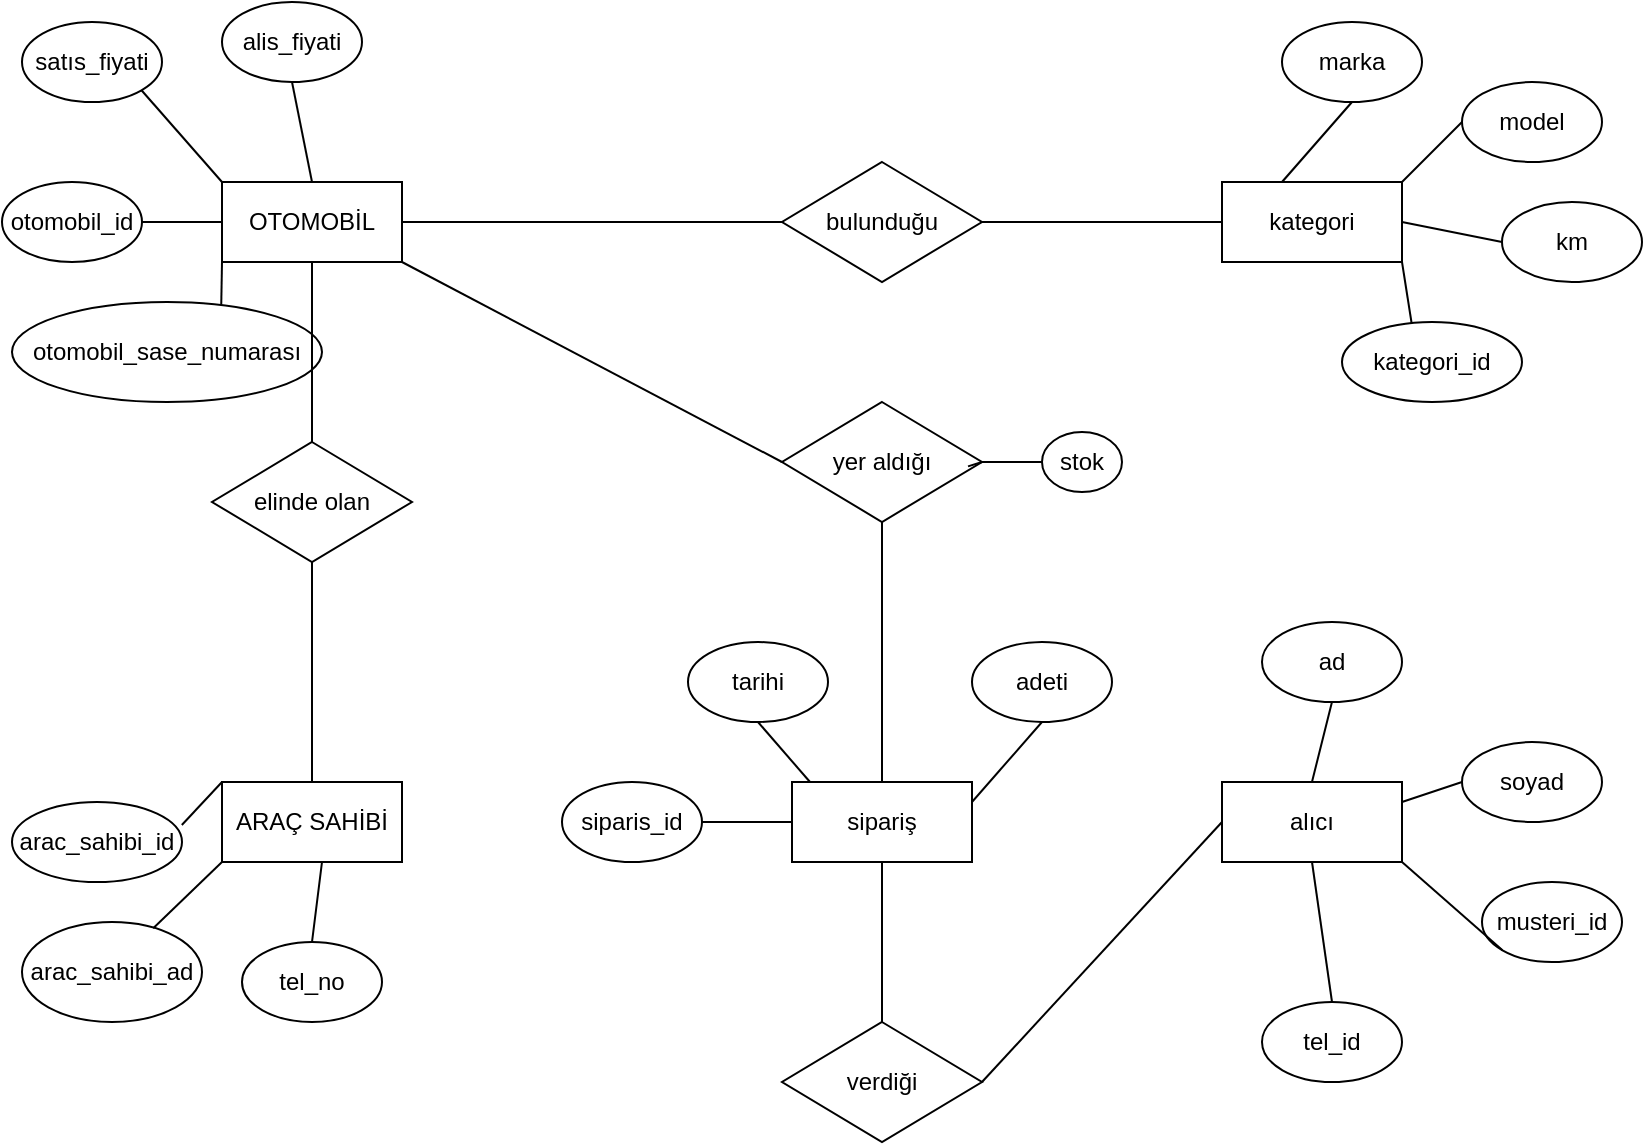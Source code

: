 <mxfile version="13.0.1" type="device"><diagram id="C5RBs43oDa-KdzZeNtuy" name="Page-1"><mxGraphModel dx="1038" dy="548" grid="1" gridSize="10" guides="1" tooltips="1" connect="1" arrows="1" fold="1" page="1" pageScale="1" pageWidth="827" pageHeight="1169" math="0" shadow="0"><root><mxCell id="WIyWlLk6GJQsqaUBKTNV-0"/><mxCell id="WIyWlLk6GJQsqaUBKTNV-1" parent="WIyWlLk6GJQsqaUBKTNV-0"/><mxCell id="iyV6Q5eZlScmUaDpqly0-1" value="OTOMOBİL" style="rounded=0;whiteSpace=wrap;html=1;" parent="WIyWlLk6GJQsqaUBKTNV-1" vertex="1"><mxGeometry x="110" y="100" width="90" height="40" as="geometry"/></mxCell><mxCell id="iyV6Q5eZlScmUaDpqly0-6" value="ARAÇ SAHİBİ" style="rounded=0;whiteSpace=wrap;html=1;" parent="WIyWlLk6GJQsqaUBKTNV-1" vertex="1"><mxGeometry x="110" y="400" width="90" height="40" as="geometry"/></mxCell><mxCell id="iyV6Q5eZlScmUaDpqly0-7" value="alıcı" style="rounded=0;whiteSpace=wrap;html=1;" parent="WIyWlLk6GJQsqaUBKTNV-1" vertex="1"><mxGeometry x="610" y="400" width="90" height="40" as="geometry"/></mxCell><mxCell id="iyV6Q5eZlScmUaDpqly0-8" value="kategori" style="rounded=0;whiteSpace=wrap;html=1;" parent="WIyWlLk6GJQsqaUBKTNV-1" vertex="1"><mxGeometry x="610" y="100" width="90" height="40" as="geometry"/></mxCell><mxCell id="iyV6Q5eZlScmUaDpqly0-19" value="sipariş" style="rounded=0;whiteSpace=wrap;html=1;" parent="WIyWlLk6GJQsqaUBKTNV-1" vertex="1"><mxGeometry x="395" y="400" width="90" height="40" as="geometry"/></mxCell><mxCell id="iyV6Q5eZlScmUaDpqly0-37" value="satıs_fiyati" style="ellipse;whiteSpace=wrap;html=1;" parent="WIyWlLk6GJQsqaUBKTNV-1" vertex="1"><mxGeometry x="10" y="20" width="70" height="40" as="geometry"/></mxCell><mxCell id="iyV6Q5eZlScmUaDpqly0-38" value="otomobil_sase_numarası" style="ellipse;whiteSpace=wrap;html=1;" parent="WIyWlLk6GJQsqaUBKTNV-1" vertex="1"><mxGeometry x="5" y="160" width="155" height="50" as="geometry"/></mxCell><mxCell id="iyV6Q5eZlScmUaDpqly0-39" value="alis_fiyati" style="ellipse;whiteSpace=wrap;html=1;" parent="WIyWlLk6GJQsqaUBKTNV-1" vertex="1"><mxGeometry x="110" y="10" width="70" height="40" as="geometry"/></mxCell><mxCell id="iyV6Q5eZlScmUaDpqly0-53" value="tel_no" style="ellipse;whiteSpace=wrap;html=1;" parent="WIyWlLk6GJQsqaUBKTNV-1" vertex="1"><mxGeometry x="120" y="480" width="70" height="40" as="geometry"/></mxCell><mxCell id="iyV6Q5eZlScmUaDpqly0-54" value="arac_sahibi_ad" style="ellipse;whiteSpace=wrap;html=1;" parent="WIyWlLk6GJQsqaUBKTNV-1" vertex="1"><mxGeometry x="10" y="470" width="90" height="50" as="geometry"/></mxCell><mxCell id="iyV6Q5eZlScmUaDpqly0-55" value="arac_sahibi_id" style="ellipse;whiteSpace=wrap;html=1;" parent="WIyWlLk6GJQsqaUBKTNV-1" vertex="1"><mxGeometry x="5" y="410" width="85" height="40" as="geometry"/></mxCell><mxCell id="iyV6Q5eZlScmUaDpqly0-56" value="otomobil_id" style="ellipse;whiteSpace=wrap;html=1;" parent="WIyWlLk6GJQsqaUBKTNV-1" vertex="1"><mxGeometry y="100" width="70" height="40" as="geometry"/></mxCell><mxCell id="iyV6Q5eZlScmUaDpqly0-61" value="" style="endArrow=none;html=1;entryX=0.5;entryY=1;entryDx=0;entryDy=0;exitX=0.5;exitY=0;exitDx=0;exitDy=0;" parent="WIyWlLk6GJQsqaUBKTNV-1" source="iyV6Q5eZlScmUaDpqly0-1" target="iyV6Q5eZlScmUaDpqly0-39" edge="1"><mxGeometry width="50" height="50" relative="1" as="geometry"><mxPoint x="240" y="170" as="sourcePoint"/><mxPoint x="290" y="120" as="targetPoint"/></mxGeometry></mxCell><mxCell id="iyV6Q5eZlScmUaDpqly0-63" value="" style="endArrow=none;html=1;entryX=0;entryY=1;entryDx=0;entryDy=0;exitX=0.675;exitY=0.027;exitDx=0;exitDy=0;exitPerimeter=0;" parent="WIyWlLk6GJQsqaUBKTNV-1" source="iyV6Q5eZlScmUaDpqly0-38" target="iyV6Q5eZlScmUaDpqly0-1" edge="1"><mxGeometry width="50" height="50" relative="1" as="geometry"><mxPoint x="120" y="170" as="sourcePoint"/><mxPoint x="150" y="150" as="targetPoint"/></mxGeometry></mxCell><mxCell id="iyV6Q5eZlScmUaDpqly0-65" value="" style="endArrow=none;html=1;entryX=1;entryY=0.5;entryDx=0;entryDy=0;exitX=0;exitY=0.5;exitDx=0;exitDy=0;" parent="WIyWlLk6GJQsqaUBKTNV-1" source="iyV6Q5eZlScmUaDpqly0-1" target="iyV6Q5eZlScmUaDpqly0-56" edge="1"><mxGeometry width="50" height="50" relative="1" as="geometry"><mxPoint x="120" y="170" as="sourcePoint"/><mxPoint x="170" y="120" as="targetPoint"/></mxGeometry></mxCell><mxCell id="iyV6Q5eZlScmUaDpqly0-66" value="" style="endArrow=none;html=1;exitX=1;exitY=1;exitDx=0;exitDy=0;entryX=0;entryY=0;entryDx=0;entryDy=0;" parent="WIyWlLk6GJQsqaUBKTNV-1" source="iyV6Q5eZlScmUaDpqly0-37" target="iyV6Q5eZlScmUaDpqly0-1" edge="1"><mxGeometry width="50" height="50" relative="1" as="geometry"><mxPoint x="70" y="100" as="sourcePoint"/><mxPoint x="120" y="50" as="targetPoint"/></mxGeometry></mxCell><mxCell id="iyV6Q5eZlScmUaDpqly0-67" value="elinde olan" style="rhombus;whiteSpace=wrap;html=1;" parent="WIyWlLk6GJQsqaUBKTNV-1" vertex="1"><mxGeometry x="105" y="230" width="100" height="60" as="geometry"/></mxCell><mxCell id="iyV6Q5eZlScmUaDpqly0-68" value="bulunduğu" style="rhombus;whiteSpace=wrap;html=1;" parent="WIyWlLk6GJQsqaUBKTNV-1" vertex="1"><mxGeometry x="390" y="90" width="100" height="60" as="geometry"/></mxCell><mxCell id="iyV6Q5eZlScmUaDpqly0-69" value="verdiği" style="rhombus;whiteSpace=wrap;html=1;" parent="WIyWlLk6GJQsqaUBKTNV-1" vertex="1"><mxGeometry x="390" y="520" width="100" height="60" as="geometry"/></mxCell><mxCell id="iyV6Q5eZlScmUaDpqly0-70" value="yer aldığı" style="rhombus;whiteSpace=wrap;html=1;" parent="WIyWlLk6GJQsqaUBKTNV-1" vertex="1"><mxGeometry x="390" y="210" width="100" height="60" as="geometry"/></mxCell><mxCell id="iyV6Q5eZlScmUaDpqly0-72" value="" style="endArrow=none;html=1;exitX=0.5;exitY=0;exitDx=0;exitDy=0;entryX=0.5;entryY=1;entryDx=0;entryDy=0;" parent="WIyWlLk6GJQsqaUBKTNV-1" source="iyV6Q5eZlScmUaDpqly0-67" target="iyV6Q5eZlScmUaDpqly0-1" edge="1"><mxGeometry width="50" height="50" relative="1" as="geometry"><mxPoint x="780" y="460" as="sourcePoint"/><mxPoint x="830" y="410" as="targetPoint"/></mxGeometry></mxCell><mxCell id="iyV6Q5eZlScmUaDpqly0-73" value="" style="endArrow=none;html=1;exitX=0.5;exitY=0;exitDx=0;exitDy=0;entryX=0.5;entryY=1;entryDx=0;entryDy=0;" parent="WIyWlLk6GJQsqaUBKTNV-1" source="iyV6Q5eZlScmUaDpqly0-6" target="iyV6Q5eZlScmUaDpqly0-67" edge="1"><mxGeometry width="50" height="50" relative="1" as="geometry"><mxPoint x="140" y="360" as="sourcePoint"/><mxPoint x="160" y="300" as="targetPoint"/></mxGeometry></mxCell><mxCell id="iyV6Q5eZlScmUaDpqly0-75" value="" style="endArrow=none;html=1;exitX=0.999;exitY=0.288;exitDx=0;exitDy=0;exitPerimeter=0;" parent="WIyWlLk6GJQsqaUBKTNV-1" source="iyV6Q5eZlScmUaDpqly0-55" edge="1"><mxGeometry width="50" height="50" relative="1" as="geometry"><mxPoint x="60" y="450" as="sourcePoint"/><mxPoint x="110" y="400" as="targetPoint"/></mxGeometry></mxCell><mxCell id="iyV6Q5eZlScmUaDpqly0-76" value="" style="endArrow=none;html=1;entryX=0;entryY=1;entryDx=0;entryDy=0;exitX=0.729;exitY=0.063;exitDx=0;exitDy=0;exitPerimeter=0;" parent="WIyWlLk6GJQsqaUBKTNV-1" source="iyV6Q5eZlScmUaDpqly0-54" target="iyV6Q5eZlScmUaDpqly0-6" edge="1"><mxGeometry width="50" height="50" relative="1" as="geometry"><mxPoint x="90" y="480" as="sourcePoint"/><mxPoint x="180" y="440" as="targetPoint"/></mxGeometry></mxCell><mxCell id="iyV6Q5eZlScmUaDpqly0-77" value="" style="endArrow=none;html=1;exitX=0.5;exitY=0;exitDx=0;exitDy=0;" parent="WIyWlLk6GJQsqaUBKTNV-1" source="iyV6Q5eZlScmUaDpqly0-53" edge="1"><mxGeometry width="50" height="50" relative="1" as="geometry"><mxPoint x="110" y="490" as="sourcePoint"/><mxPoint x="160" y="440" as="targetPoint"/></mxGeometry></mxCell><mxCell id="iyV6Q5eZlScmUaDpqly0-78" value="" style="endArrow=none;html=1;exitX=1;exitY=0.5;exitDx=0;exitDy=0;entryX=0;entryY=0.5;entryDx=0;entryDy=0;" parent="WIyWlLk6GJQsqaUBKTNV-1" source="iyV6Q5eZlScmUaDpqly0-1" target="iyV6Q5eZlScmUaDpqly0-68" edge="1"><mxGeometry width="50" height="50" relative="1" as="geometry"><mxPoint x="270" y="150" as="sourcePoint"/><mxPoint x="320" y="100" as="targetPoint"/></mxGeometry></mxCell><mxCell id="iyV6Q5eZlScmUaDpqly0-79" value="" style="endArrow=none;html=1;exitX=1;exitY=1;exitDx=0;exitDy=0;entryX=0;entryY=0.5;entryDx=0;entryDy=0;" parent="WIyWlLk6GJQsqaUBKTNV-1" source="iyV6Q5eZlScmUaDpqly0-1" target="iyV6Q5eZlScmUaDpqly0-70" edge="1"><mxGeometry width="50" height="50" relative="1" as="geometry"><mxPoint x="240" y="210" as="sourcePoint"/><mxPoint x="290" y="160" as="targetPoint"/></mxGeometry></mxCell><mxCell id="iyV6Q5eZlScmUaDpqly0-80" value="" style="endArrow=none;html=1;exitX=1;exitY=0.5;exitDx=0;exitDy=0;" parent="WIyWlLk6GJQsqaUBKTNV-1" source="iyV6Q5eZlScmUaDpqly0-70" edge="1"><mxGeometry width="50" height="50" relative="1" as="geometry"><mxPoint x="490" y="270" as="sourcePoint"/><mxPoint x="483.017" y="242.184" as="targetPoint"/></mxGeometry></mxCell><mxCell id="iyV6Q5eZlScmUaDpqly0-82" value="stok" style="ellipse;whiteSpace=wrap;html=1;" parent="WIyWlLk6GJQsqaUBKTNV-1" vertex="1"><mxGeometry x="520" y="225" width="40" height="30" as="geometry"/></mxCell><mxCell id="iyV6Q5eZlScmUaDpqly0-83" value="" style="endArrow=none;html=1;exitX=1;exitY=0.5;exitDx=0;exitDy=0;entryX=0;entryY=0.5;entryDx=0;entryDy=0;" parent="WIyWlLk6GJQsqaUBKTNV-1" source="iyV6Q5eZlScmUaDpqly0-70" target="iyV6Q5eZlScmUaDpqly0-82" edge="1"><mxGeometry width="50" height="50" relative="1" as="geometry"><mxPoint x="330" y="350" as="sourcePoint"/><mxPoint x="380" y="300" as="targetPoint"/></mxGeometry></mxCell><mxCell id="iyV6Q5eZlScmUaDpqly0-84" value="adeti" style="ellipse;whiteSpace=wrap;html=1;" parent="WIyWlLk6GJQsqaUBKTNV-1" vertex="1"><mxGeometry x="485" y="330" width="70" height="40" as="geometry"/></mxCell><mxCell id="iyV6Q5eZlScmUaDpqly0-85" value="tarihi" style="ellipse;whiteSpace=wrap;html=1;" parent="WIyWlLk6GJQsqaUBKTNV-1" vertex="1"><mxGeometry x="343" y="330" width="70" height="40" as="geometry"/></mxCell><mxCell id="iyV6Q5eZlScmUaDpqly0-86" value="siparis_id" style="ellipse;whiteSpace=wrap;html=1;" parent="WIyWlLk6GJQsqaUBKTNV-1" vertex="1"><mxGeometry x="280" y="400" width="70" height="40" as="geometry"/></mxCell><mxCell id="iyV6Q5eZlScmUaDpqly0-87" value="km" style="ellipse;whiteSpace=wrap;html=1;" parent="WIyWlLk6GJQsqaUBKTNV-1" vertex="1"><mxGeometry x="750" y="110" width="70" height="40" as="geometry"/></mxCell><mxCell id="iyV6Q5eZlScmUaDpqly0-88" value="model" style="ellipse;whiteSpace=wrap;html=1;" parent="WIyWlLk6GJQsqaUBKTNV-1" vertex="1"><mxGeometry x="730" y="50" width="70" height="40" as="geometry"/></mxCell><mxCell id="iyV6Q5eZlScmUaDpqly0-89" value="marka" style="ellipse;whiteSpace=wrap;html=1;" parent="WIyWlLk6GJQsqaUBKTNV-1" vertex="1"><mxGeometry x="640" y="20" width="70" height="40" as="geometry"/></mxCell><mxCell id="iyV6Q5eZlScmUaDpqly0-90" value="kategori_id" style="ellipse;whiteSpace=wrap;html=1;" parent="WIyWlLk6GJQsqaUBKTNV-1" vertex="1"><mxGeometry x="670" y="170" width="90" height="40" as="geometry"/></mxCell><mxCell id="iyV6Q5eZlScmUaDpqly0-91" value="soyad" style="ellipse;whiteSpace=wrap;html=1;" parent="WIyWlLk6GJQsqaUBKTNV-1" vertex="1"><mxGeometry x="730" y="380" width="70" height="40" as="geometry"/></mxCell><mxCell id="iyV6Q5eZlScmUaDpqly0-93" value="tel_id" style="ellipse;whiteSpace=wrap;html=1;" parent="WIyWlLk6GJQsqaUBKTNV-1" vertex="1"><mxGeometry x="630" y="510" width="70" height="40" as="geometry"/></mxCell><mxCell id="iyV6Q5eZlScmUaDpqly0-94" value="ad" style="ellipse;whiteSpace=wrap;html=1;" parent="WIyWlLk6GJQsqaUBKTNV-1" vertex="1"><mxGeometry x="630" y="320" width="70" height="40" as="geometry"/></mxCell><mxCell id="iyV6Q5eZlScmUaDpqly0-95" value="musteri_id" style="ellipse;whiteSpace=wrap;html=1;" parent="WIyWlLk6GJQsqaUBKTNV-1" vertex="1"><mxGeometry x="740" y="450" width="70" height="40" as="geometry"/></mxCell><mxCell id="iyV6Q5eZlScmUaDpqly0-97" value="" style="endArrow=none;html=1;exitX=0.5;exitY=0;exitDx=0;exitDy=0;entryX=0.5;entryY=1;entryDx=0;entryDy=0;" parent="WIyWlLk6GJQsqaUBKTNV-1" source="iyV6Q5eZlScmUaDpqly0-19" target="iyV6Q5eZlScmUaDpqly0-70" edge="1"><mxGeometry width="50" height="50" relative="1" as="geometry"><mxPoint x="390" y="300" as="sourcePoint"/><mxPoint x="440" y="280" as="targetPoint"/></mxGeometry></mxCell><mxCell id="iyV6Q5eZlScmUaDpqly0-99" value="" style="endArrow=none;html=1;exitX=0;exitY=0.5;exitDx=0;exitDy=0;entryX=1;entryY=0.5;entryDx=0;entryDy=0;" parent="WIyWlLk6GJQsqaUBKTNV-1" source="iyV6Q5eZlScmUaDpqly0-19" target="iyV6Q5eZlScmUaDpqly0-86" edge="1"><mxGeometry width="50" height="50" relative="1" as="geometry"><mxPoint x="310" y="400" as="sourcePoint"/><mxPoint x="360" y="350" as="targetPoint"/></mxGeometry></mxCell><mxCell id="iyV6Q5eZlScmUaDpqly0-100" value="" style="endArrow=none;html=1;exitX=1;exitY=0.25;exitDx=0;exitDy=0;entryX=0.5;entryY=1;entryDx=0;entryDy=0;" parent="WIyWlLk6GJQsqaUBKTNV-1" source="iyV6Q5eZlScmUaDpqly0-19" target="iyV6Q5eZlScmUaDpqly0-84" edge="1"><mxGeometry width="50" height="50" relative="1" as="geometry"><mxPoint x="500" y="430" as="sourcePoint"/><mxPoint x="550" y="380" as="targetPoint"/></mxGeometry></mxCell><mxCell id="iyV6Q5eZlScmUaDpqly0-101" value="" style="endArrow=none;html=1;exitX=0.5;exitY=1;exitDx=0;exitDy=0;" parent="WIyWlLk6GJQsqaUBKTNV-1" source="iyV6Q5eZlScmUaDpqly0-85" edge="1"><mxGeometry width="50" height="50" relative="1" as="geometry"><mxPoint x="495" y="420" as="sourcePoint"/><mxPoint x="404" y="400" as="targetPoint"/></mxGeometry></mxCell><mxCell id="iyV6Q5eZlScmUaDpqly0-102" value="" style="endArrow=none;html=1;entryX=0.5;entryY=1;entryDx=0;entryDy=0;" parent="WIyWlLk6GJQsqaUBKTNV-1" target="iyV6Q5eZlScmUaDpqly0-19" edge="1"><mxGeometry width="50" height="50" relative="1" as="geometry"><mxPoint x="440" y="520" as="sourcePoint"/><mxPoint x="475" y="480" as="targetPoint"/></mxGeometry></mxCell><mxCell id="iyV6Q5eZlScmUaDpqly0-104" value="" style="endArrow=none;html=1;exitX=0;exitY=0.5;exitDx=0;exitDy=0;entryX=1;entryY=0.5;entryDx=0;entryDy=0;" parent="WIyWlLk6GJQsqaUBKTNV-1" source="iyV6Q5eZlScmUaDpqly0-8" target="iyV6Q5eZlScmUaDpqly0-68" edge="1"><mxGeometry width="50" height="50" relative="1" as="geometry"><mxPoint x="515" y="440" as="sourcePoint"/><mxPoint x="550" y="400" as="targetPoint"/></mxGeometry></mxCell><mxCell id="iyV6Q5eZlScmUaDpqly0-105" value="" style="endArrow=none;html=1;exitX=1;exitY=0.25;exitDx=0;exitDy=0;entryX=0.5;entryY=1;entryDx=0;entryDy=0;" parent="WIyWlLk6GJQsqaUBKTNV-1" edge="1"><mxGeometry width="50" height="50" relative="1" as="geometry"><mxPoint x="640" y="100" as="sourcePoint"/><mxPoint x="675" y="60" as="targetPoint"/></mxGeometry></mxCell><mxCell id="iyV6Q5eZlScmUaDpqly0-106" value="" style="endArrow=none;html=1;exitX=0;exitY=0.5;exitDx=0;exitDy=0;entryX=1;entryY=0.5;entryDx=0;entryDy=0;" parent="WIyWlLk6GJQsqaUBKTNV-1" source="iyV6Q5eZlScmUaDpqly0-87" target="iyV6Q5eZlScmUaDpqly0-8" edge="1"><mxGeometry width="50" height="50" relative="1" as="geometry"><mxPoint x="750" y="230" as="sourcePoint"/><mxPoint x="785" y="190" as="targetPoint"/></mxGeometry></mxCell><mxCell id="iyV6Q5eZlScmUaDpqly0-107" value="" style="endArrow=none;html=1;exitX=0.387;exitY=0.019;exitDx=0;exitDy=0;entryX=0.5;entryY=1;entryDx=0;entryDy=0;exitPerimeter=0;" parent="WIyWlLk6GJQsqaUBKTNV-1" source="iyV6Q5eZlScmUaDpqly0-90" edge="1"><mxGeometry width="50" height="50" relative="1" as="geometry"><mxPoint x="665" y="180" as="sourcePoint"/><mxPoint x="700" y="140" as="targetPoint"/></mxGeometry></mxCell><mxCell id="iyV6Q5eZlScmUaDpqly0-108" value="" style="endArrow=none;html=1;exitX=1;exitY=0;exitDx=0;exitDy=0;entryX=0.5;entryY=1;entryDx=0;entryDy=0;" parent="WIyWlLk6GJQsqaUBKTNV-1" source="iyV6Q5eZlScmUaDpqly0-8" edge="1"><mxGeometry width="50" height="50" relative="1" as="geometry"><mxPoint x="695" y="110" as="sourcePoint"/><mxPoint x="730" y="70" as="targetPoint"/></mxGeometry></mxCell><mxCell id="iyV6Q5eZlScmUaDpqly0-109" value="" style="endArrow=none;html=1;exitX=0.5;exitY=0;exitDx=0;exitDy=0;entryX=0.5;entryY=1;entryDx=0;entryDy=0;" parent="WIyWlLk6GJQsqaUBKTNV-1" source="iyV6Q5eZlScmUaDpqly0-7" target="iyV6Q5eZlScmUaDpqly0-94" edge="1"><mxGeometry width="50" height="50" relative="1" as="geometry"><mxPoint x="390" y="300" as="sourcePoint"/><mxPoint x="440" y="250" as="targetPoint"/></mxGeometry></mxCell><mxCell id="iyV6Q5eZlScmUaDpqly0-110" value="" style="endArrow=none;html=1;entryX=0.5;entryY=1;entryDx=0;entryDy=0;exitX=0.5;exitY=0;exitDx=0;exitDy=0;" parent="WIyWlLk6GJQsqaUBKTNV-1" source="iyV6Q5eZlScmUaDpqly0-93" target="iyV6Q5eZlScmUaDpqly0-7" edge="1"><mxGeometry width="50" height="50" relative="1" as="geometry"><mxPoint x="580" y="540" as="sourcePoint"/><mxPoint x="630" y="490" as="targetPoint"/></mxGeometry></mxCell><mxCell id="iyV6Q5eZlScmUaDpqly0-111" value="" style="endArrow=none;html=1;entryX=1;entryY=0.25;entryDx=0;entryDy=0;exitX=0;exitY=0.5;exitDx=0;exitDy=0;" parent="WIyWlLk6GJQsqaUBKTNV-1" source="iyV6Q5eZlScmUaDpqly0-91" target="iyV6Q5eZlScmUaDpqly0-7" edge="1"><mxGeometry width="50" height="50" relative="1" as="geometry"><mxPoint x="675" y="520" as="sourcePoint"/><mxPoint x="665" y="450" as="targetPoint"/></mxGeometry></mxCell><mxCell id="iyV6Q5eZlScmUaDpqly0-112" value="" style="endArrow=none;html=1;entryX=1;entryY=1;entryDx=0;entryDy=0;exitX=0;exitY=1;exitDx=0;exitDy=0;" parent="WIyWlLk6GJQsqaUBKTNV-1" source="iyV6Q5eZlScmUaDpqly0-95" target="iyV6Q5eZlScmUaDpqly0-7" edge="1"><mxGeometry width="50" height="50" relative="1" as="geometry"><mxPoint x="685" y="530" as="sourcePoint"/><mxPoint x="675" y="460" as="targetPoint"/></mxGeometry></mxCell><mxCell id="iyV6Q5eZlScmUaDpqly0-113" value="" style="endArrow=none;html=1;entryX=1;entryY=0.5;entryDx=0;entryDy=0;exitX=0;exitY=0.5;exitDx=0;exitDy=0;" parent="WIyWlLk6GJQsqaUBKTNV-1" source="iyV6Q5eZlScmUaDpqly0-7" target="iyV6Q5eZlScmUaDpqly0-69" edge="1"><mxGeometry width="50" height="50" relative="1" as="geometry"><mxPoint x="695" y="540" as="sourcePoint"/><mxPoint x="685" y="470" as="targetPoint"/></mxGeometry></mxCell></root></mxGraphModel></diagram></mxfile>